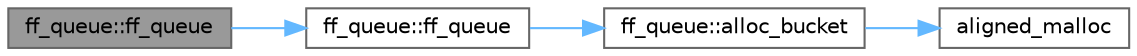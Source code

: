 digraph "ff_queue::ff_queue"
{
 // LATEX_PDF_SIZE
  bgcolor="transparent";
  edge [fontname=Helvetica,fontsize=10,labelfontname=Helvetica,labelfontsize=10];
  node [fontname=Helvetica,fontsize=10,shape=box,height=0.2,width=0.4];
  rankdir="LR";
  Node1 [id="Node000001",label="ff_queue::ff_queue",height=0.2,width=0.4,color="gray40", fillcolor="grey60", style="filled", fontcolor="black",tooltip=" "];
  Node1 -> Node2 [id="edge4_Node000001_Node000002",color="steelblue1",style="solid",tooltip=" "];
  Node2 [id="Node000002",label="ff_queue::ff_queue",height=0.2,width=0.4,color="grey40", fillcolor="white", style="filled",URL="$classff__queue.html#a8391f5bcd37cc33001f57ad199b2b0ec",tooltip=" "];
  Node2 -> Node3 [id="edge5_Node000002_Node000003",color="steelblue1",style="solid",tooltip=" "];
  Node3 [id="Node000003",label="ff_queue::alloc_bucket",height=0.2,width=0.4,color="grey40", fillcolor="white", style="filled",URL="$classff__queue.html#a2591ac431cc665e9d2516f8be6b35077",tooltip=" "];
  Node3 -> Node4 [id="edge6_Node000003_Node000004",color="steelblue1",style="solid",tooltip=" "];
  Node4 [id="Node000004",label="aligned_malloc",height=0.2,width=0.4,color="grey40", fillcolor="white", style="filled",URL="$ff__queue_8hpp.html#af9e51fe86ac29aeeef5d19564ee2a54e",tooltip=" "];
}
